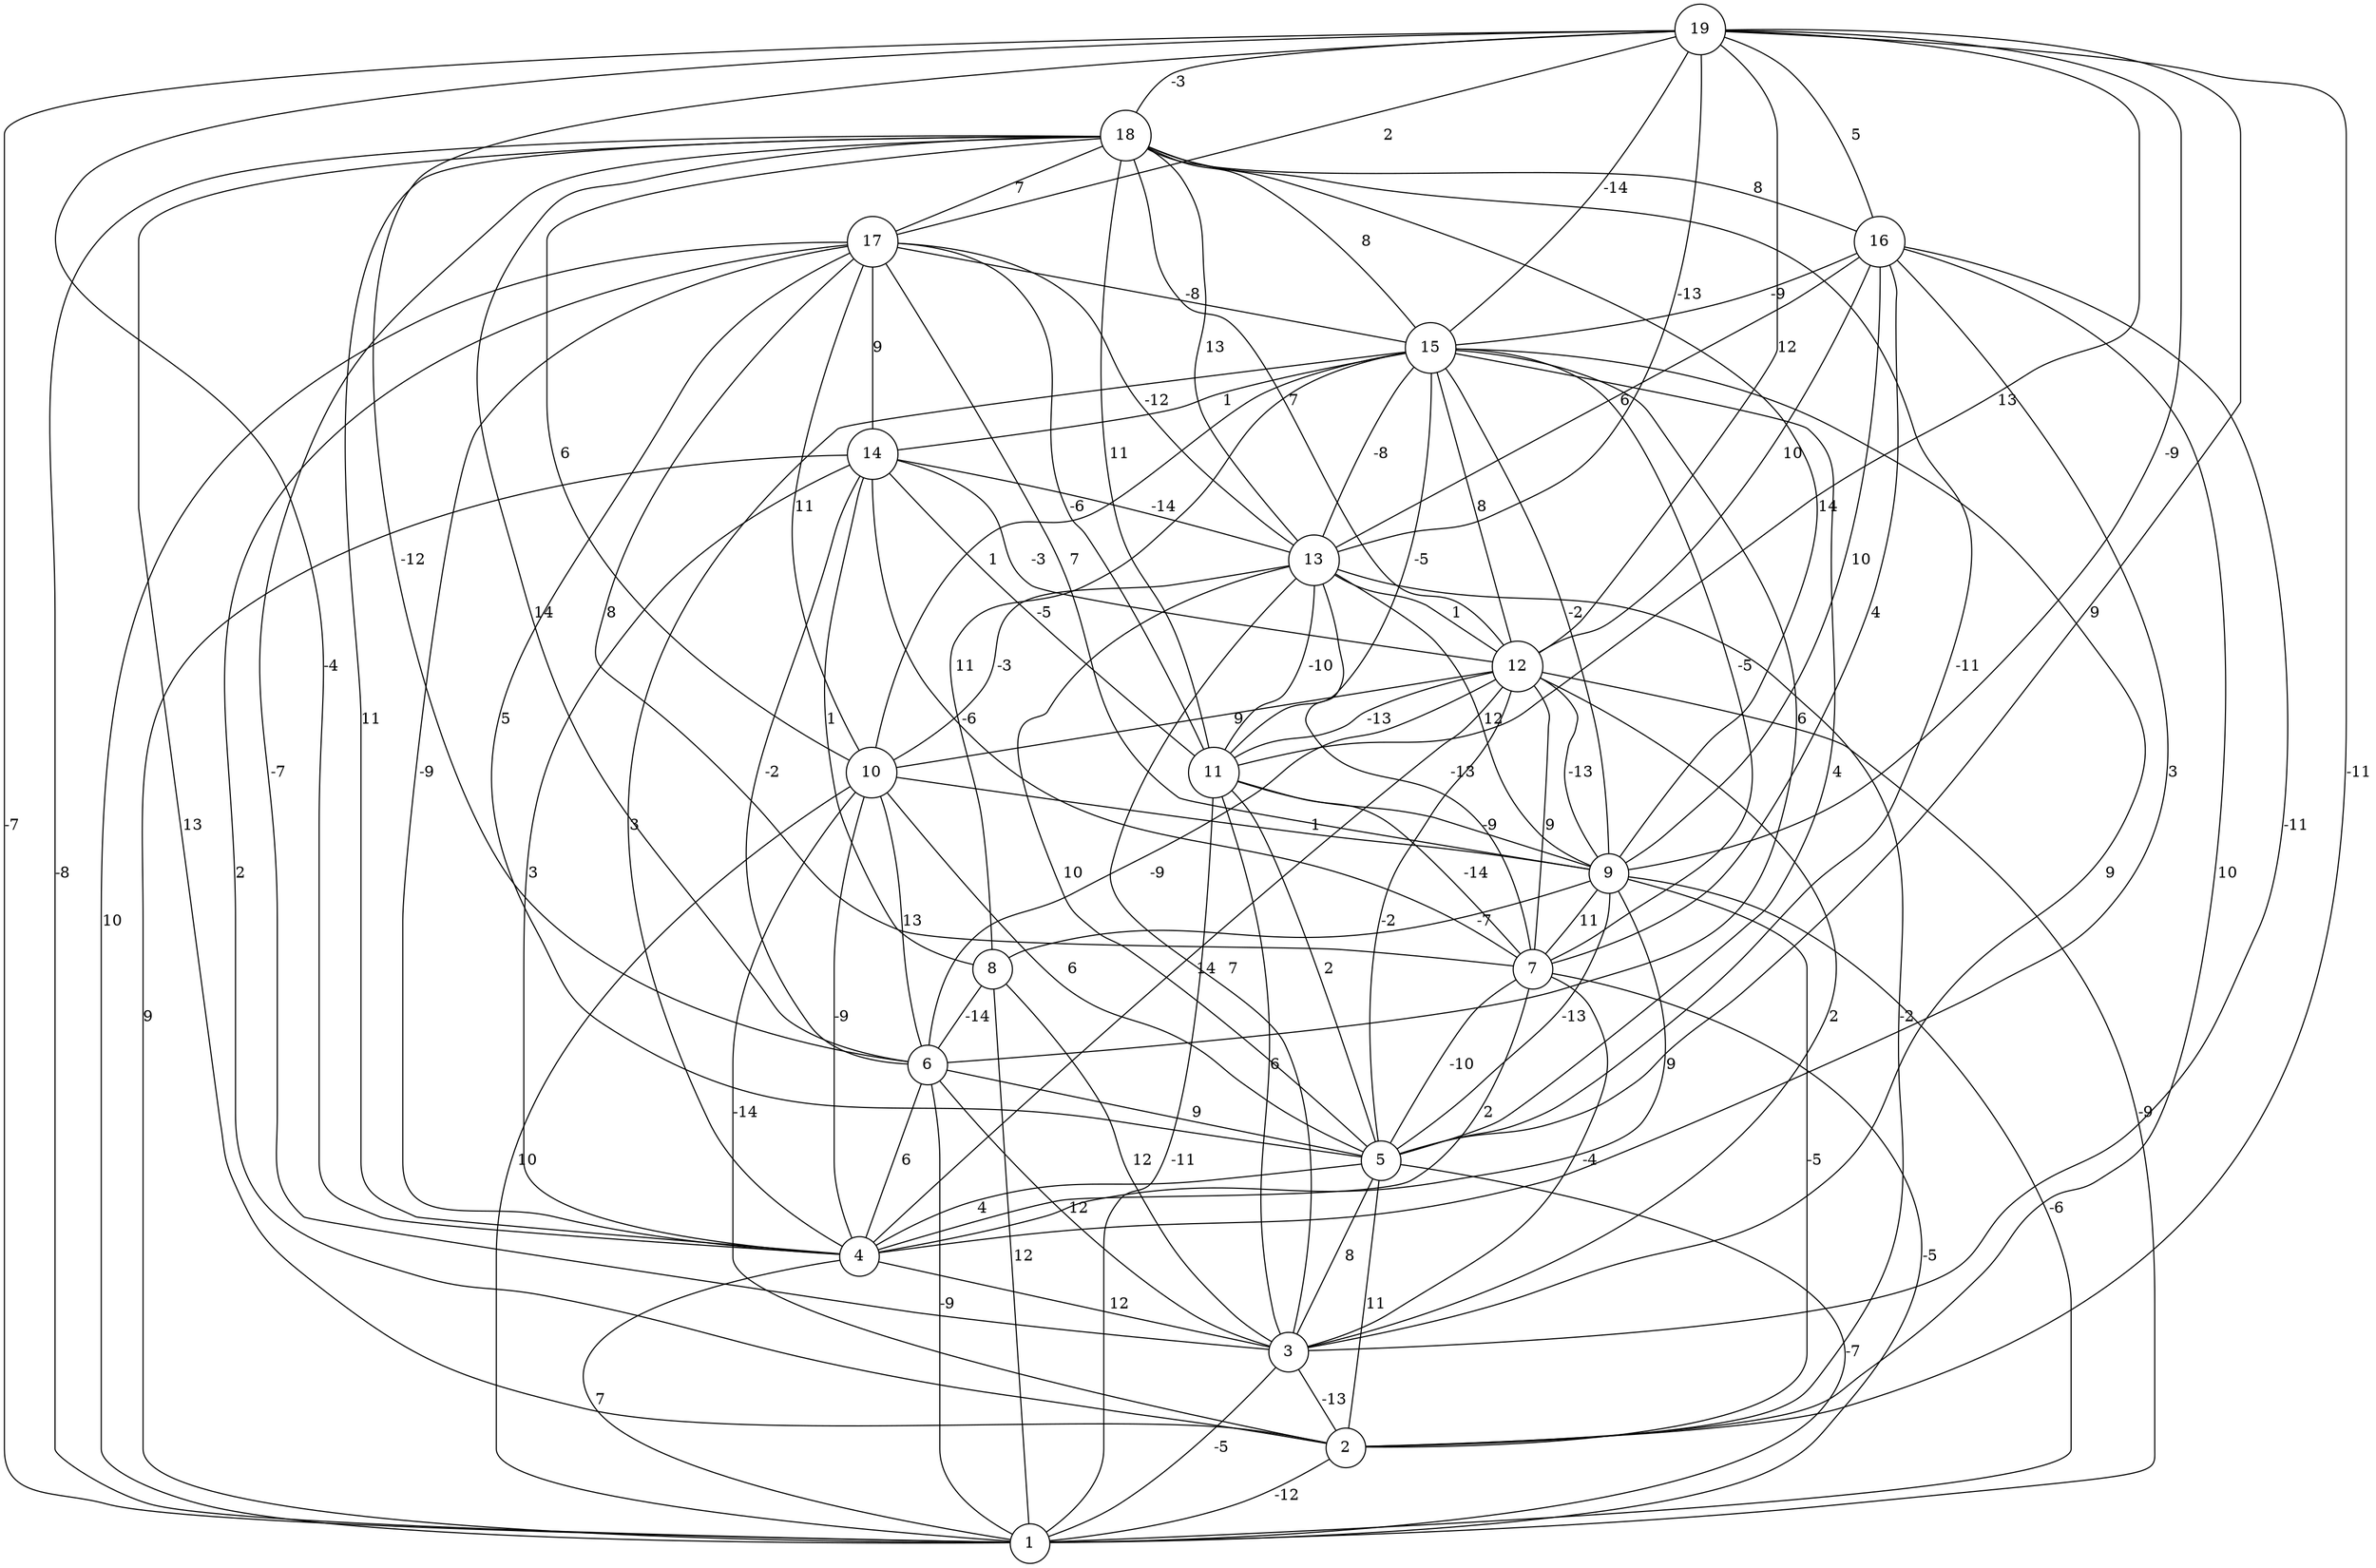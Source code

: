 graph { 
	 fontname="Helvetica,Arial,sans-serif" 
	 node [shape = circle]; 
	 19 -- 1 [label = "-7"];
	 19 -- 2 [label = "-11"];
	 19 -- 4 [label = "-4"];
	 19 -- 5 [label = "9"];
	 19 -- 6 [label = "-12"];
	 19 -- 9 [label = "-9"];
	 19 -- 11 [label = "13"];
	 19 -- 12 [label = "12"];
	 19 -- 13 [label = "-13"];
	 19 -- 15 [label = "-14"];
	 19 -- 16 [label = "5"];
	 19 -- 17 [label = "2"];
	 19 -- 18 [label = "-3"];
	 18 -- 1 [label = "-8"];
	 18 -- 2 [label = "13"];
	 18 -- 3 [label = "-7"];
	 18 -- 4 [label = "11"];
	 18 -- 5 [label = "-11"];
	 18 -- 6 [label = "14"];
	 18 -- 9 [label = "14"];
	 18 -- 10 [label = "6"];
	 18 -- 11 [label = "11"];
	 18 -- 12 [label = "7"];
	 18 -- 13 [label = "13"];
	 18 -- 15 [label = "8"];
	 18 -- 16 [label = "8"];
	 18 -- 17 [label = "7"];
	 17 -- 1 [label = "10"];
	 17 -- 2 [label = "2"];
	 17 -- 4 [label = "-9"];
	 17 -- 5 [label = "5"];
	 17 -- 7 [label = "8"];
	 17 -- 9 [label = "7"];
	 17 -- 10 [label = "11"];
	 17 -- 11 [label = "-6"];
	 17 -- 13 [label = "-12"];
	 17 -- 14 [label = "9"];
	 17 -- 15 [label = "-8"];
	 16 -- 2 [label = "10"];
	 16 -- 3 [label = "-11"];
	 16 -- 4 [label = "3"];
	 16 -- 7 [label = "4"];
	 16 -- 9 [label = "10"];
	 16 -- 12 [label = "10"];
	 16 -- 13 [label = "6"];
	 16 -- 15 [label = "-9"];
	 15 -- 3 [label = "9"];
	 15 -- 4 [label = "3"];
	 15 -- 5 [label = "4"];
	 15 -- 6 [label = "6"];
	 15 -- 7 [label = "-5"];
	 15 -- 8 [label = "11"];
	 15 -- 9 [label = "-2"];
	 15 -- 10 [label = "1"];
	 15 -- 11 [label = "-5"];
	 15 -- 12 [label = "8"];
	 15 -- 13 [label = "-8"];
	 15 -- 14 [label = "1"];
	 14 -- 1 [label = "9"];
	 14 -- 4 [label = "3"];
	 14 -- 6 [label = "-2"];
	 14 -- 7 [label = "-6"];
	 14 -- 8 [label = "1"];
	 14 -- 11 [label = "-5"];
	 14 -- 12 [label = "-3"];
	 14 -- 13 [label = "-14"];
	 13 -- 2 [label = "-2"];
	 13 -- 3 [label = "7"];
	 13 -- 5 [label = "10"];
	 13 -- 7 [label = "-13"];
	 13 -- 9 [label = "12"];
	 13 -- 10 [label = "-3"];
	 13 -- 11 [label = "-10"];
	 13 -- 12 [label = "1"];
	 12 -- 1 [label = "-9"];
	 12 -- 3 [label = "2"];
	 12 -- 4 [label = "14"];
	 12 -- 5 [label = "-2"];
	 12 -- 6 [label = "-9"];
	 12 -- 7 [label = "9"];
	 12 -- 9 [label = "-13"];
	 12 -- 10 [label = "9"];
	 12 -- 11 [label = "-13"];
	 11 -- 1 [label = "-11"];
	 11 -- 3 [label = "6"];
	 11 -- 5 [label = "2"];
	 11 -- 7 [label = "-14"];
	 11 -- 9 [label = "-9"];
	 10 -- 1 [label = "10"];
	 10 -- 2 [label = "-14"];
	 10 -- 4 [label = "-9"];
	 10 -- 5 [label = "6"];
	 10 -- 6 [label = "13"];
	 10 -- 9 [label = "1"];
	 9 -- 1 [label = "-6"];
	 9 -- 2 [label = "-5"];
	 9 -- 4 [label = "9"];
	 9 -- 5 [label = "-13"];
	 9 -- 7 [label = "11"];
	 9 -- 8 [label = "-7"];
	 8 -- 1 [label = "12"];
	 8 -- 3 [label = "12"];
	 8 -- 6 [label = "-14"];
	 7 -- 1 [label = "-5"];
	 7 -- 3 [label = "-4"];
	 7 -- 4 [label = "2"];
	 7 -- 5 [label = "-10"];
	 6 -- 1 [label = "-9"];
	 6 -- 3 [label = "12"];
	 6 -- 4 [label = "6"];
	 6 -- 5 [label = "9"];
	 5 -- 1 [label = "-7"];
	 5 -- 2 [label = "11"];
	 5 -- 3 [label = "8"];
	 5 -- 4 [label = "4"];
	 4 -- 1 [label = "7"];
	 4 -- 3 [label = "12"];
	 3 -- 1 [label = "-5"];
	 3 -- 2 [label = "-13"];
	 2 -- 1 [label = "-12"];
	 1;
	 2;
	 3;
	 4;
	 5;
	 6;
	 7;
	 8;
	 9;
	 10;
	 11;
	 12;
	 13;
	 14;
	 15;
	 16;
	 17;
	 18;
	 19;
}
